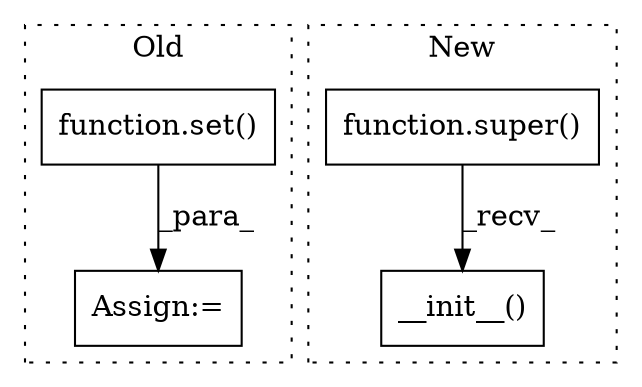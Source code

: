 digraph G {
subgraph cluster0 {
1 [label="function.set()" a="75" s="650" l="5" shape="box"];
4 [label="Assign:=" a="68" s="647" l="3" shape="box"];
label = "Old";
style="dotted";
}
subgraph cluster1 {
2 [label="__init__()" a="75" s="1356" l="18" shape="box"];
3 [label="function.super()" a="75" s="1356" l="7" shape="box"];
label = "New";
style="dotted";
}
1 -> 4 [label="_para_"];
3 -> 2 [label="_recv_"];
}